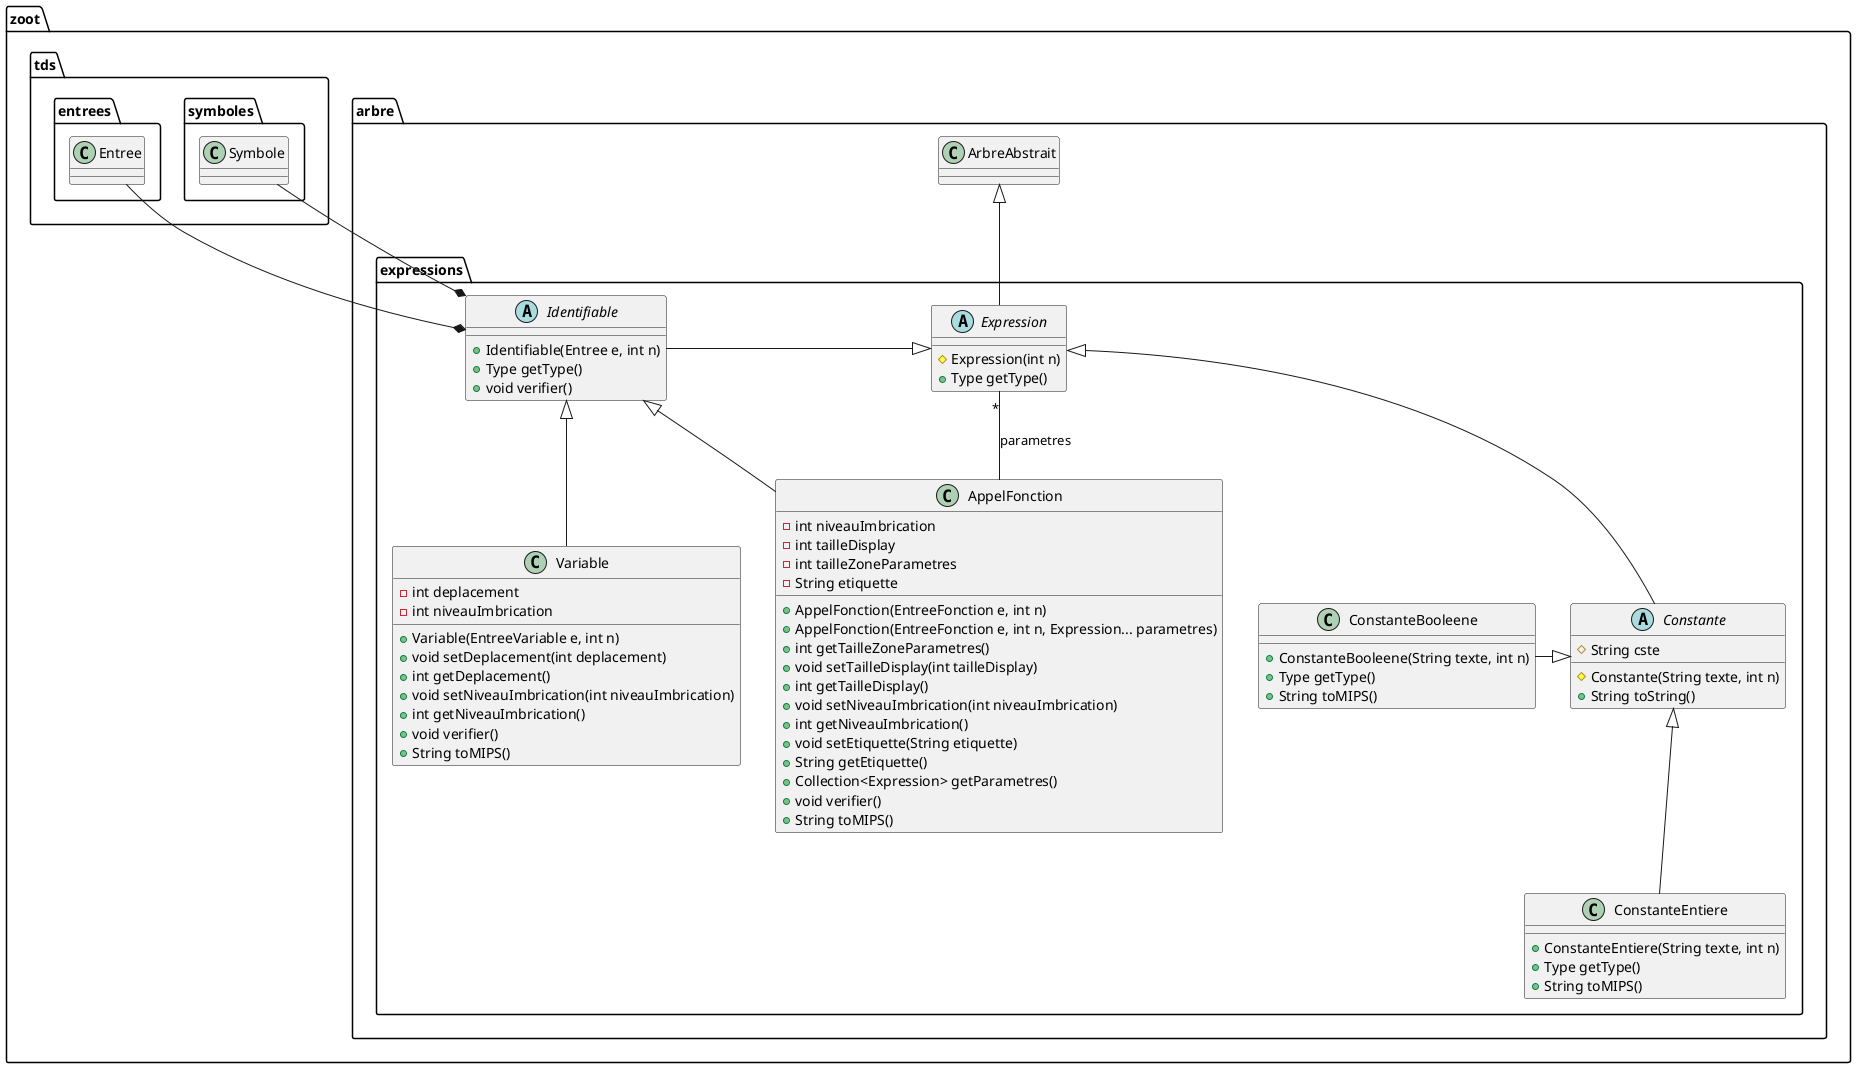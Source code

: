 @startuml "Package expressions"
namespace zoot.arbre.expressions {
    ' Includes
    ' Classes
    abstract class Expression {
        # Expression(int n)
        + Type getType()
    }

    abstract class Constante {
        # String cste
        # Constante(String texte, int n)
        + String toString()
    }

    class ConstanteEntiere {
        + ConstanteEntiere(String texte, int n)
        + Type getType()
        + String toMIPS()
    }

    class ConstanteBooleene {
        + ConstanteBooleene(String texte, int n)
        + Type getType()
        + String toMIPS()

    }

    abstract class Identifiable {
        + Identifiable(Entree e, int n)
        + Type getType()
        + void verifier()
    }

    class Variable {
        - int deplacement
        - int niveauImbrication
        + Variable(EntreeVariable e, int n)
        + void setDeplacement(int deplacement)
        + int getDeplacement()
        + void setNiveauImbrication(int niveauImbrication)
        + int getNiveauImbrication()
        + void verifier()
        + String toMIPS()
    }

    class AppelFonction {
        - int niveauImbrication
        - int tailleDisplay
        - int tailleZoneParametres
        - String etiquette
        + AppelFonction(EntreeFonction e, int n)
        + AppelFonction(EntreeFonction e, int n, Expression... parametres)
        + int getTailleZoneParametres()
        + void setTailleDisplay(int tailleDisplay)
        + int getTailleDisplay()
        + void setNiveauImbrication(int niveauImbrication)
        + int getNiveauImbrication()
        + void setEtiquette(String etiquette)
        + String getEtiquette()
        + Collection<Expression> getParametres()
        + void verifier()
        + String toMIPS()
    }
    ' Relations entre les classes
    Expression -up-|> zoot.arbre.ArbreAbstrait
    Constante -up-|> Expression
    ConstanteEntiere -up-|> Constante
    ConstanteBooleene -right-|> Constante
    Identifiable *-up- zoot.tds.entrees.Entree
    Identifiable *-up- zoot.tds.symboles.Symbole
    Identifiable -left-|> Expression
    Variable -up-|> Identifiable
    AppelFonction -left-|> Identifiable
    AppelFonction --"*" Expression : parametres
}
@enduml